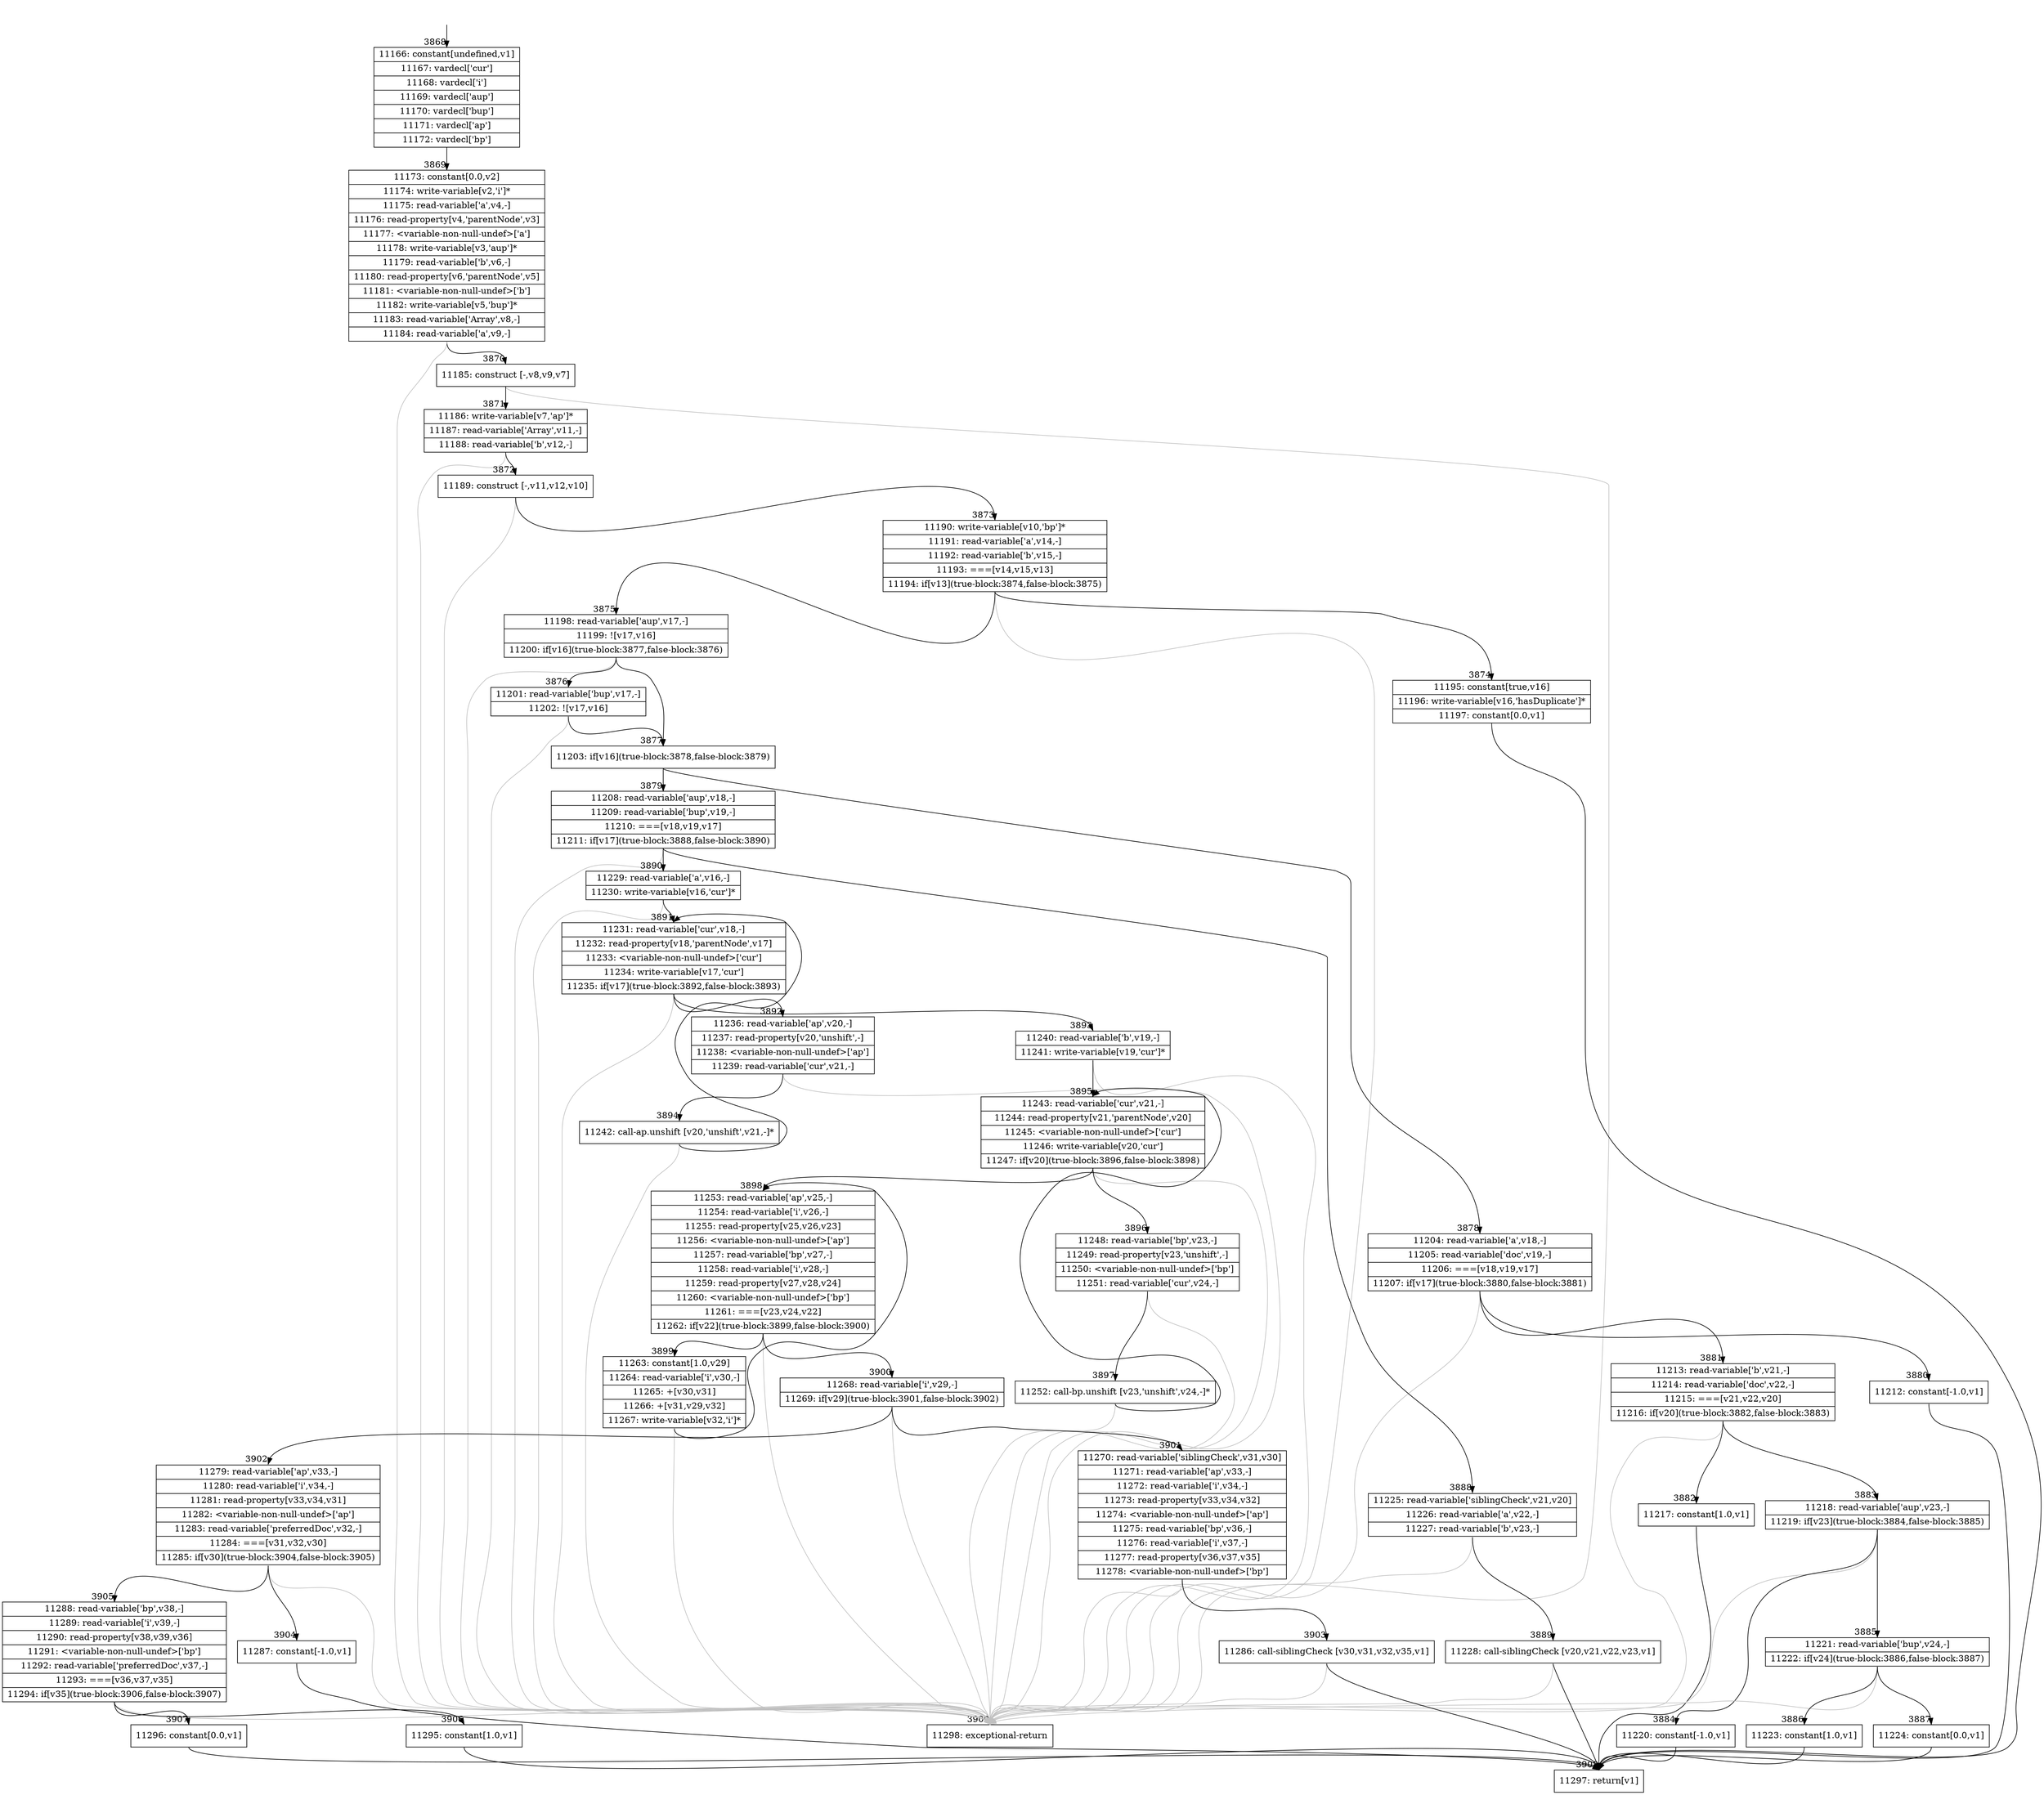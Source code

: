 digraph {
rankdir="TD"
BB_entry257[shape=none,label=""];
BB_entry257 -> BB3868 [tailport=s, headport=n, headlabel="    3868"]
BB3868 [shape=record label="{11166: constant[undefined,v1]|11167: vardecl['cur']|11168: vardecl['i']|11169: vardecl['aup']|11170: vardecl['bup']|11171: vardecl['ap']|11172: vardecl['bp']}" ] 
BB3868 -> BB3869 [tailport=s, headport=n, headlabel="      3869"]
BB3869 [shape=record label="{11173: constant[0.0,v2]|11174: write-variable[v2,'i']*|11175: read-variable['a',v4,-]|11176: read-property[v4,'parentNode',v3]|11177: \<variable-non-null-undef\>['a']|11178: write-variable[v3,'aup']*|11179: read-variable['b',v6,-]|11180: read-property[v6,'parentNode',v5]|11181: \<variable-non-null-undef\>['b']|11182: write-variable[v5,'bup']*|11183: read-variable['Array',v8,-]|11184: read-variable['a',v9,-]}" ] 
BB3869 -> BB3870 [tailport=s, headport=n, headlabel="      3870"]
BB3869 -> BB3909 [tailport=s, headport=n, color=gray, headlabel="      3909"]
BB3870 [shape=record label="{11185: construct [-,v8,v9,v7]}" ] 
BB3870 -> BB3871 [tailport=s, headport=n, headlabel="      3871"]
BB3870 -> BB3909 [tailport=s, headport=n, color=gray]
BB3871 [shape=record label="{11186: write-variable[v7,'ap']*|11187: read-variable['Array',v11,-]|11188: read-variable['b',v12,-]}" ] 
BB3871 -> BB3872 [tailport=s, headport=n, headlabel="      3872"]
BB3871 -> BB3909 [tailport=s, headport=n, color=gray]
BB3872 [shape=record label="{11189: construct [-,v11,v12,v10]}" ] 
BB3872 -> BB3873 [tailport=s, headport=n, headlabel="      3873"]
BB3872 -> BB3909 [tailport=s, headport=n, color=gray]
BB3873 [shape=record label="{11190: write-variable[v10,'bp']*|11191: read-variable['a',v14,-]|11192: read-variable['b',v15,-]|11193: ===[v14,v15,v13]|11194: if[v13](true-block:3874,false-block:3875)}" ] 
BB3873 -> BB3874 [tailport=s, headport=n, headlabel="      3874"]
BB3873 -> BB3875 [tailport=s, headport=n, headlabel="      3875"]
BB3873 -> BB3909 [tailport=s, headport=n, color=gray]
BB3874 [shape=record label="{11195: constant[true,v16]|11196: write-variable[v16,'hasDuplicate']*|11197: constant[0.0,v1]}" ] 
BB3874 -> BB3908 [tailport=s, headport=n, headlabel="      3908"]
BB3875 [shape=record label="{11198: read-variable['aup',v17,-]|11199: ![v17,v16]|11200: if[v16](true-block:3877,false-block:3876)}" ] 
BB3875 -> BB3877 [tailport=s, headport=n, headlabel="      3877"]
BB3875 -> BB3876 [tailport=s, headport=n, headlabel="      3876"]
BB3875 -> BB3909 [tailport=s, headport=n, color=gray]
BB3876 [shape=record label="{11201: read-variable['bup',v17,-]|11202: ![v17,v16]}" ] 
BB3876 -> BB3877 [tailport=s, headport=n]
BB3876 -> BB3909 [tailport=s, headport=n, color=gray]
BB3877 [shape=record label="{11203: if[v16](true-block:3878,false-block:3879)}" ] 
BB3877 -> BB3878 [tailport=s, headport=n, headlabel="      3878"]
BB3877 -> BB3879 [tailport=s, headport=n, headlabel="      3879"]
BB3878 [shape=record label="{11204: read-variable['a',v18,-]|11205: read-variable['doc',v19,-]|11206: ===[v18,v19,v17]|11207: if[v17](true-block:3880,false-block:3881)}" ] 
BB3878 -> BB3880 [tailport=s, headport=n, headlabel="      3880"]
BB3878 -> BB3881 [tailport=s, headport=n, headlabel="      3881"]
BB3878 -> BB3909 [tailport=s, headport=n, color=gray]
BB3879 [shape=record label="{11208: read-variable['aup',v18,-]|11209: read-variable['bup',v19,-]|11210: ===[v18,v19,v17]|11211: if[v17](true-block:3888,false-block:3890)}" ] 
BB3879 -> BB3888 [tailport=s, headport=n, headlabel="      3888"]
BB3879 -> BB3890 [tailport=s, headport=n, headlabel="      3890"]
BB3879 -> BB3909 [tailport=s, headport=n, color=gray]
BB3880 [shape=record label="{11212: constant[-1.0,v1]}" ] 
BB3880 -> BB3908 [tailport=s, headport=n]
BB3881 [shape=record label="{11213: read-variable['b',v21,-]|11214: read-variable['doc',v22,-]|11215: ===[v21,v22,v20]|11216: if[v20](true-block:3882,false-block:3883)}" ] 
BB3881 -> BB3882 [tailport=s, headport=n, headlabel="      3882"]
BB3881 -> BB3883 [tailport=s, headport=n, headlabel="      3883"]
BB3881 -> BB3909 [tailport=s, headport=n, color=gray]
BB3882 [shape=record label="{11217: constant[1.0,v1]}" ] 
BB3882 -> BB3908 [tailport=s, headport=n]
BB3883 [shape=record label="{11218: read-variable['aup',v23,-]|11219: if[v23](true-block:3884,false-block:3885)}" ] 
BB3883 -> BB3884 [tailport=s, headport=n, headlabel="      3884"]
BB3883 -> BB3885 [tailport=s, headport=n, headlabel="      3885"]
BB3883 -> BB3909 [tailport=s, headport=n, color=gray]
BB3884 [shape=record label="{11220: constant[-1.0,v1]}" ] 
BB3884 -> BB3908 [tailport=s, headport=n]
BB3885 [shape=record label="{11221: read-variable['bup',v24,-]|11222: if[v24](true-block:3886,false-block:3887)}" ] 
BB3885 -> BB3886 [tailport=s, headport=n, headlabel="      3886"]
BB3885 -> BB3887 [tailport=s, headport=n, headlabel="      3887"]
BB3885 -> BB3909 [tailport=s, headport=n, color=gray]
BB3886 [shape=record label="{11223: constant[1.0,v1]}" ] 
BB3886 -> BB3908 [tailport=s, headport=n]
BB3887 [shape=record label="{11224: constant[0.0,v1]}" ] 
BB3887 -> BB3908 [tailport=s, headport=n]
BB3888 [shape=record label="{11225: read-variable['siblingCheck',v21,v20]|11226: read-variable['a',v22,-]|11227: read-variable['b',v23,-]}" ] 
BB3888 -> BB3889 [tailport=s, headport=n, headlabel="      3889"]
BB3888 -> BB3909 [tailport=s, headport=n, color=gray]
BB3889 [shape=record label="{11228: call-siblingCheck [v20,v21,v22,v23,v1]}" ] 
BB3889 -> BB3908 [tailport=s, headport=n]
BB3889 -> BB3909 [tailport=s, headport=n, color=gray]
BB3890 [shape=record label="{11229: read-variable['a',v16,-]|11230: write-variable[v16,'cur']*}" ] 
BB3890 -> BB3891 [tailport=s, headport=n, headlabel="      3891"]
BB3890 -> BB3909 [tailport=s, headport=n, color=gray]
BB3891 [shape=record label="{11231: read-variable['cur',v18,-]|11232: read-property[v18,'parentNode',v17]|11233: \<variable-non-null-undef\>['cur']|11234: write-variable[v17,'cur']|11235: if[v17](true-block:3892,false-block:3893)}" ] 
BB3891 -> BB3892 [tailport=s, headport=n, headlabel="      3892"]
BB3891 -> BB3893 [tailport=s, headport=n, headlabel="      3893"]
BB3891 -> BB3909 [tailport=s, headport=n, color=gray]
BB3892 [shape=record label="{11236: read-variable['ap',v20,-]|11237: read-property[v20,'unshift',-]|11238: \<variable-non-null-undef\>['ap']|11239: read-variable['cur',v21,-]}" ] 
BB3892 -> BB3894 [tailport=s, headport=n, headlabel="      3894"]
BB3892 -> BB3909 [tailport=s, headport=n, color=gray]
BB3893 [shape=record label="{11240: read-variable['b',v19,-]|11241: write-variable[v19,'cur']*}" ] 
BB3893 -> BB3895 [tailport=s, headport=n, headlabel="      3895"]
BB3893 -> BB3909 [tailport=s, headport=n, color=gray]
BB3894 [shape=record label="{11242: call-ap.unshift [v20,'unshift',v21,-]*}" ] 
BB3894 -> BB3891 [tailport=s, headport=n]
BB3894 -> BB3909 [tailport=s, headport=n, color=gray]
BB3895 [shape=record label="{11243: read-variable['cur',v21,-]|11244: read-property[v21,'parentNode',v20]|11245: \<variable-non-null-undef\>['cur']|11246: write-variable[v20,'cur']|11247: if[v20](true-block:3896,false-block:3898)}" ] 
BB3895 -> BB3896 [tailport=s, headport=n, headlabel="      3896"]
BB3895 -> BB3898 [tailport=s, headport=n, headlabel="      3898"]
BB3895 -> BB3909 [tailport=s, headport=n, color=gray]
BB3896 [shape=record label="{11248: read-variable['bp',v23,-]|11249: read-property[v23,'unshift',-]|11250: \<variable-non-null-undef\>['bp']|11251: read-variable['cur',v24,-]}" ] 
BB3896 -> BB3897 [tailport=s, headport=n, headlabel="      3897"]
BB3896 -> BB3909 [tailport=s, headport=n, color=gray]
BB3897 [shape=record label="{11252: call-bp.unshift [v23,'unshift',v24,-]*}" ] 
BB3897 -> BB3895 [tailport=s, headport=n]
BB3897 -> BB3909 [tailport=s, headport=n, color=gray]
BB3898 [shape=record label="{11253: read-variable['ap',v25,-]|11254: read-variable['i',v26,-]|11255: read-property[v25,v26,v23]|11256: \<variable-non-null-undef\>['ap']|11257: read-variable['bp',v27,-]|11258: read-variable['i',v28,-]|11259: read-property[v27,v28,v24]|11260: \<variable-non-null-undef\>['bp']|11261: ===[v23,v24,v22]|11262: if[v22](true-block:3899,false-block:3900)}" ] 
BB3898 -> BB3899 [tailport=s, headport=n, headlabel="      3899"]
BB3898 -> BB3900 [tailport=s, headport=n, headlabel="      3900"]
BB3898 -> BB3909 [tailport=s, headport=n, color=gray]
BB3899 [shape=record label="{11263: constant[1.0,v29]|11264: read-variable['i',v30,-]|11265: +[v30,v31]|11266: +[v31,v29,v32]|11267: write-variable[v32,'i']*}" ] 
BB3899 -> BB3898 [tailport=s, headport=n]
BB3899 -> BB3909 [tailport=s, headport=n, color=gray]
BB3900 [shape=record label="{11268: read-variable['i',v29,-]|11269: if[v29](true-block:3901,false-block:3902)}" ] 
BB3900 -> BB3901 [tailport=s, headport=n, headlabel="      3901"]
BB3900 -> BB3902 [tailport=s, headport=n, headlabel="      3902"]
BB3900 -> BB3909 [tailport=s, headport=n, color=gray]
BB3901 [shape=record label="{11270: read-variable['siblingCheck',v31,v30]|11271: read-variable['ap',v33,-]|11272: read-variable['i',v34,-]|11273: read-property[v33,v34,v32]|11274: \<variable-non-null-undef\>['ap']|11275: read-variable['bp',v36,-]|11276: read-variable['i',v37,-]|11277: read-property[v36,v37,v35]|11278: \<variable-non-null-undef\>['bp']}" ] 
BB3901 -> BB3903 [tailport=s, headport=n, headlabel="      3903"]
BB3901 -> BB3909 [tailport=s, headport=n, color=gray]
BB3902 [shape=record label="{11279: read-variable['ap',v33,-]|11280: read-variable['i',v34,-]|11281: read-property[v33,v34,v31]|11282: \<variable-non-null-undef\>['ap']|11283: read-variable['preferredDoc',v32,-]|11284: ===[v31,v32,v30]|11285: if[v30](true-block:3904,false-block:3905)}" ] 
BB3902 -> BB3904 [tailport=s, headport=n, headlabel="      3904"]
BB3902 -> BB3905 [tailport=s, headport=n, headlabel="      3905"]
BB3902 -> BB3909 [tailport=s, headport=n, color=gray]
BB3903 [shape=record label="{11286: call-siblingCheck [v30,v31,v32,v35,v1]}" ] 
BB3903 -> BB3908 [tailport=s, headport=n]
BB3903 -> BB3909 [tailport=s, headport=n, color=gray]
BB3904 [shape=record label="{11287: constant[-1.0,v1]}" ] 
BB3904 -> BB3908 [tailport=s, headport=n]
BB3905 [shape=record label="{11288: read-variable['bp',v38,-]|11289: read-variable['i',v39,-]|11290: read-property[v38,v39,v36]|11291: \<variable-non-null-undef\>['bp']|11292: read-variable['preferredDoc',v37,-]|11293: ===[v36,v37,v35]|11294: if[v35](true-block:3906,false-block:3907)}" ] 
BB3905 -> BB3906 [tailport=s, headport=n, headlabel="      3906"]
BB3905 -> BB3907 [tailport=s, headport=n, headlabel="      3907"]
BB3905 -> BB3909 [tailport=s, headport=n, color=gray]
BB3906 [shape=record label="{11295: constant[1.0,v1]}" ] 
BB3906 -> BB3908 [tailport=s, headport=n]
BB3907 [shape=record label="{11296: constant[0.0,v1]}" ] 
BB3907 -> BB3908 [tailport=s, headport=n]
BB3908 [shape=record label="{11297: return[v1]}" ] 
BB3909 [shape=record label="{11298: exceptional-return}" ] 
//#$~ 4347
}
